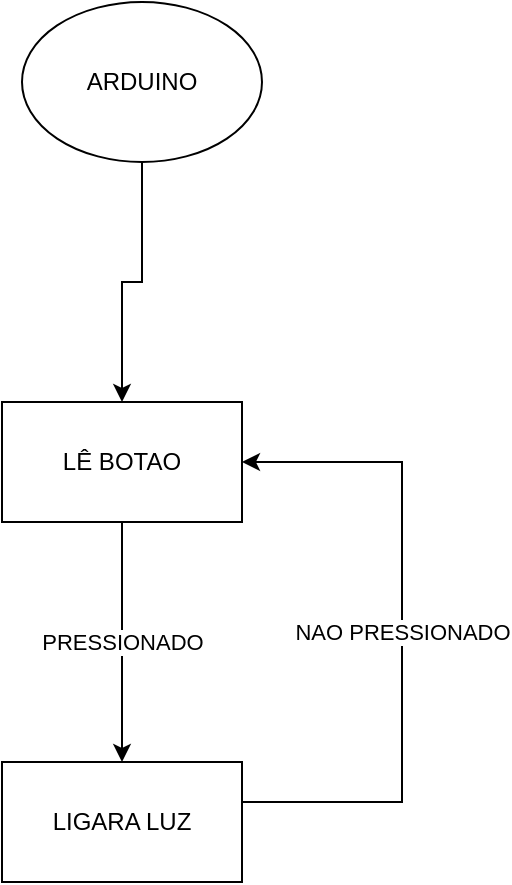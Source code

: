 <mxfile version="14.6.13" type="github">
  <diagram id="WbWyUEPBsjGot21H0MOr" name="Page-1">
    <mxGraphModel dx="2346" dy="866" grid="1" gridSize="10" guides="1" tooltips="1" connect="1" arrows="1" fold="1" page="1" pageScale="1" pageWidth="827" pageHeight="1169" math="0" shadow="0">
      <root>
        <mxCell id="0" />
        <mxCell id="1" parent="0" />
        <mxCell id="3mWR9NiWA6pW0JQRPycS-3" style="edgeStyle=orthogonalEdgeStyle;rounded=0;orthogonalLoop=1;jettySize=auto;html=1;entryX=0.5;entryY=0;entryDx=0;entryDy=0;" parent="1" source="3mWR9NiWA6pW0JQRPycS-1" target="3mWR9NiWA6pW0JQRPycS-2" edge="1">
          <mxGeometry relative="1" as="geometry" />
        </mxCell>
        <mxCell id="3mWR9NiWA6pW0JQRPycS-1" value="ARDUINO" style="ellipse;whiteSpace=wrap;html=1;" parent="1" vertex="1">
          <mxGeometry x="370" y="110" width="120" height="80" as="geometry" />
        </mxCell>
        <mxCell id="3mWR9NiWA6pW0JQRPycS-5" value="PRESSIONADO" style="edgeStyle=orthogonalEdgeStyle;rounded=0;orthogonalLoop=1;jettySize=auto;html=1;entryX=0.5;entryY=0;entryDx=0;entryDy=0;" parent="1" source="3mWR9NiWA6pW0JQRPycS-2" target="3mWR9NiWA6pW0JQRPycS-4" edge="1">
          <mxGeometry relative="1" as="geometry" />
        </mxCell>
        <mxCell id="3mWR9NiWA6pW0JQRPycS-2" value="LÊ BOTAO" style="rounded=0;whiteSpace=wrap;html=1;" parent="1" vertex="1">
          <mxGeometry x="360" y="310" width="120" height="60" as="geometry" />
        </mxCell>
        <mxCell id="3mWR9NiWA6pW0JQRPycS-7" value="NAO PRESSIONADO" style="edgeStyle=orthogonalEdgeStyle;rounded=0;orthogonalLoop=1;jettySize=auto;html=1;entryX=1;entryY=0.5;entryDx=0;entryDy=0;" parent="1" source="3mWR9NiWA6pW0JQRPycS-4" target="3mWR9NiWA6pW0JQRPycS-2" edge="1">
          <mxGeometry relative="1" as="geometry">
            <Array as="points">
              <mxPoint x="560" y="510" />
              <mxPoint x="560" y="340" />
            </Array>
          </mxGeometry>
        </mxCell>
        <mxCell id="3mWR9NiWA6pW0JQRPycS-4" value="LIGARA LUZ" style="rounded=0;whiteSpace=wrap;html=1;" parent="1" vertex="1">
          <mxGeometry x="360" y="490" width="120" height="60" as="geometry" />
        </mxCell>
      </root>
    </mxGraphModel>
  </diagram>
</mxfile>
